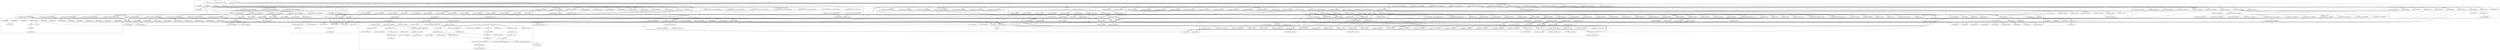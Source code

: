 digraph {
graph [overlap=false]
subgraph cluster_UNIVERSAL {
	label="UNIVERSAL";
	"UNIVERSAL::can";
	"UNIVERSAL::VERSION";
	"UNIVERSAL::isa";
}
subgraph cluster_Class_XSAccessor_Heavy {
	label="Class::XSAccessor::Heavy";
	"Class::XSAccessor::Heavy::BEGIN@27";
	"Class::XSAccessor::Heavy::BEGIN@5";
	"Class::XSAccessor::Heavy::BEGIN@4";
	"Class::XSAccessor::Heavy::BEGIN@7";
	"Class::XSAccessor::Heavy::check_sub_existence";
	"Class::XSAccessor::Heavy::BEGIN@6";
	"Class::XSAccessor::Heavy::CORE:subst";
	"Class::XSAccessor::Heavy::BEGIN@30";
}
subgraph cluster_Exporter {
	label="Exporter";
	"Exporter::as_heavy";
	"Exporter::export";
	"Exporter::export_to_level";
	"Exporter::CORE:subst";
	"Exporter::import";
	"Exporter::CORE:match";
}
subgraph cluster_Hash_Util {
	label="Hash::Util";
	"Hash::Util::BEGIN@6";
	"Hash::Util::BEGIN@4";
	"Hash::Util::BEGIN@9";
	"Hash::Util::BEGIN@7";
	"Hash::Util::BEGIN@5";
	"Hash::Util::import";
	"Hash::Util::BEGIN@8";
}
subgraph cluster_Math_BigInt {
	label="Math::BigInt";
	"Math::BigInt::_register_callback";
	"Math::BigInt::BEGIN@28";
	"Math::BigInt::BEGIN@450";
	"Math::BigInt::length";
	"Math::BigInt::BEGIN@473";
	"Math::BigInt::BEGIN@693";
	"Math::BigInt::is_zero";
	"Math::BigInt::config";
	"Math::BigInt::div_scale";
	"Math::BigInt::__ANON__[Math/BigInt.pm:108]";
	"Math::BigInt::BEGIN@256";
	"Math::BigInt::import";
	"Math::BigInt::is_nan";
	"Math::BigInt::modify";
	"Math::BigInt::BEGIN@19";
	"Math::BigInt::round";
	"Math::BigInt::__ANON__[Math/BigInt.pm:110]";
	"Math::BigInt::BEGIN@3126";
	"Math::BigInt::BEGIN@1.1";
	"Math::BigInt::BEGIN@44";
	"Math::BigInt::CORE:substcont";
	"Math::BigInt::objectify";
	"Math::BigInt::BEGIN@2656";
	"Math::BigInt::round_mode";
	"Math::BigInt::BEGIN@30";
	"Math::BigInt::BEGIN@1";
	"Math::BigInt::BEGIN@196";
	"Math::BigInt::BEGIN@551";
	"Math::BigInt::BEGIN@242";
	"Math::BigInt::__ANON__[Math/BigInt.pm:101]";
	"Math::BigInt::_find_round_parameters";
	"Math::BigInt::BEGIN@380";
	"Math::BigInt::BEGIN@946";
	"Math::BigInt::__ANON__[Math/BigInt.pm:114]";
	"Math::BigInt::_scale_a";
	"Math::BigInt::STORE";
	"Math::BigInt::_scan_for_nonzero";
	"Math::BigInt::CORE:subst";
	"Math::BigInt::bround";
	"Math::BigInt::BEGIN@210";
	"Math::BigInt::babs";
	"Math::BigInt::CORE:match";
	"Math::BigInt::TIESCALAR";
	"Math::BigInt::BEGIN@659";
	"Math::BigInt::sign";
	"Math::BigInt::BEGIN@882";
	"Math::BigInt::BEGIN@46";
	"Math::BigInt::BEGIN@281";
	"Math::BigInt::_split";
	"Math::BigInt::BEGIN@339";
	"Math::BigInt::BEGIN@228";
	"Math::BigInt::__ANON__[Math/BigInt.pm:153]";
}
subgraph cluster_Math_Random_ISAAC_PP_Embedded {
	label="Math::Random::ISAAC::PP::Embedded";
	"Math::Random::ISAAC::PP::Embedded::BEGIN@256";
	"Math::Random::ISAAC::PP::Embedded::_randinit";
	"Math::Random::ISAAC::PP::Embedded::BEGIN@217";
	"Math::Random::ISAAC::PP::Embedded::BEGIN@222";
	"Math::Random::ISAAC::PP::Embedded::new";
	"Math::Random::ISAAC::PP::Embedded::BEGIN@297";
	"Math::Random::ISAAC::PP::Embedded::irand";
	"Math::Random::ISAAC::PP::Embedded::BEGIN@216";
	"Math::Random::ISAAC::PP::Embedded::BEGIN@218";
	"Math::Random::ISAAC::PP::Embedded::_isaac";
}
subgraph cluster_Math_BigFloat {
	label="Math::BigFloat";
	"Math::BigFloat::badd";
	"Math::BigFloat::import";
	"Math::BigFloat::bcmp";
	"Math::BigFloat::CORE:match";
	"Math::BigFloat::_e_add";
	"Math::BigFloat::BEGIN@93";
	"Math::BigFloat::BEGIN@2380";
	"Math::BigFloat::new";
	"Math::BigFloat::bnorm";
	"Math::BigFloat::__ANON__[Math/BigFloat.pm:34]";
	"Math::BigFloat::BEGIN@3523";
	"Math::BigFloat::BEGIN@2052";
	"Math::BigFloat::CORE:subst";
	"Math::BigFloat::BEGIN@29";
	"Math::BigFloat::BEGIN@2176";
	"Math::BigFloat::BEGIN@2763";
	"Math::BigFloat::BEGIN@3179";
	"Math::BigFloat::BEGIN@1096";
	"Math::BigFloat::BEGIN@918";
	"Math::BigFloat::bstr";
	"Math::BigFloat::_e_sub";
	"Math::BigFloat::isa";
	"Math::BigFloat::copy";
	"Math::BigFloat::bmul";
	"Math::BigFloat::is_zero";
	"Math::BigFloat::bdiv";
	"Math::BigFloat::BEGIN@2861";
	"Math::BigFloat::bneg";
	"Math::BigFloat::__ANON__[Math/BigFloat.pm:3673]";
	"Math::BigFloat::BEGIN@22";
	"Math::BigFloat::TIESCALAR";
	"Math::BigFloat::bround";
	"Math::BigFloat::BEGIN@24";
}
subgraph cluster_vars {
	label="vars";
	"vars::BEGIN@3";
	"vars::BEGIN@7";
	"vars::import";
	"vars::BEGIN@8";
	"vars::CORE:match";
}
subgraph cluster_warnings {
	label="warnings";
	"warnings::_error_loc";
	"warnings::__chk";
	"warnings::warnif";
	"warnings::_mkMask";
	"warnings::import";
	"warnings::CORE:regcomp";
	"warnings::unimport";
	"warnings::CORE:match";
	"warnings::register_categories";
}
subgraph cluster_PerlIO {
	label="PerlIO";
	"PerlIO::get_layers";
}
subgraph cluster_Bytes_Random_Secure_Tiny {
	label="Bytes::Random::Secure::Tiny";
	"Bytes::Random::Secure::Tiny::BEGIN@406";
	"Bytes::Random::Secure::Tiny::BEGIN@405";
	"Bytes::Random::Secure::Tiny::BEGIN@403";
	"Bytes::Random::Secure::Tiny::BEGIN@409";
	"Bytes::Random::Secure::Tiny::BEGIN@404";
	"Bytes::Random::Secure::Tiny::BEGIN@414";
}
subgraph cluster_Internals {
	label="Internals";
	"Internals::SvREADONLY";
}
subgraph cluster_overloading {
	label="overloading";
	"overloading::BEGIN@2";
	"overloading::unimport";
}
subgraph cluster_Carp {
	label="Carp";
	"Carp::BEGIN@49";
	"Carp::BEGIN@6";
	"Carp::short_error_loc";
	"Carp::BEGIN@4";
	"Carp::BEGIN@73";
	"Carp::trusts_directly";
	"Carp::trusts";
	"Carp::get_status";
	"Carp::BEGIN@131";
	"Carp::BEGIN@3";
	"Carp::BEGIN@555";
	"Carp::_fetch_sub";
	"Carp::BEGIN@568";
	"Carp::BEGIN@171";
	"Carp::_cgc";
	"Carp::BEGIN@5";
	"Carp::BEGIN@61";
	"Carp::BEGIN@575";
}
subgraph cluster_integer {
	label="integer";
	"integer::unimport";
	"integer::import";
}
subgraph cluster_List_Util {
	label="List::Util";
	"List::Util::BEGIN@9";
	"List::Util::BEGIN@30";
}
subgraph cluster_Statistics_Test_RandomWalk {
	label="Statistics::Test::RandomWalk";
	"Statistics::Test::RandomWalk::BEGIN@14";
	"Statistics::Test::RandomWalk::BEGIN@11";
	"Statistics::Test::RandomWalk::new";
	"Statistics::Test::RandomWalk::BEGIN@5";
	"Statistics::Test::RandomWalk::set_data";
	"Statistics::Test::RandomWalk::BEGIN@4";
	"Statistics::Test::RandomWalk::rescale_factor";
	"Statistics::Test::RandomWalk::BEGIN@9";
	"Statistics::Test::RandomWalk::BEGIN@13";
	"Statistics::Test::RandomWalk::test";
	"Statistics::Test::RandomWalk::BEGIN@3";
	"Statistics::Test::RandomWalk::BEGIN@12";
	"Statistics::Test::RandomWalk::BEGIN@10";
}
subgraph cluster_overload {
	label="overload";
	"overload::OVERLOAD";
	"overload::BEGIN@114";
	"overload::BEGIN@144";
	"overload::BEGIN@83";
	"overload::import";
}
subgraph cluster_DynaLoader {
	label="DynaLoader";
	"DynaLoader::BEGIN@22";
	"DynaLoader::BEGIN@18";
	"DynaLoader::CORE:ftdir";
	"DynaLoader::CORE:ftfile";
	"DynaLoader::dl_load_flags";
	"DynaLoader::CORE:subst";
	"DynaLoader::dl_find_symbol";
	"DynaLoader::dl_load_file";
	"DynaLoader::dl_undef_symbols";
	"DynaLoader::bootstrap";
	"DynaLoader::dl_install_xsub";
	"DynaLoader::CORE:ftsize";
}
subgraph cluster_Test_More {
	label="Test::More";
	"Test::More::BEGIN@23";
	"Test::More::BEGIN@4";
	"Test::More::BEGIN@3";
	"Test::More::BEGIN@5";
	"Test::More::BEGIN@1313";
	"Test::More::BEGIN@1679";
	"Test::More::BEGIN@1390";
	"Test::More::import_extra";
	"Test::More::plan";
	"Test::More::ok";
}
subgraph cluster_Statistics_Test_Sequence {
	label="Statistics::Test::Sequence";
	"Statistics::Test::Sequence::BEGIN@9";
	"Statistics::Test::Sequence::BEGIN@4";
	"Statistics::Test::Sequence::BEGIN@11";
	"Statistics::Test::Sequence::BEGIN@12";
	"Statistics::Test::Sequence::BEGIN@5";
	"Statistics::Test::Sequence::BEGIN@3";
	"Statistics::Test::Sequence::BEGIN@10";
}
subgraph cluster_XSLoader {
	label="XSLoader";
	"XSLoader::load";
}
subgraph cluster_Config {
	label="Config";
	"Config::BEGIN@9";
	"Config::BEGIN@5";
	"Config::AUTOLOAD";
	"Config::CORE:unpack";
	"Config::TIEHASH";
	"Config::BEGIN@47";
	"Config::CORE:substcont";
	"Config::BEGIN@11";
	"Config::BEGIN@10";
	"Config::FETCH";
	"Config::BEGIN@7";
	"Config::BEGIN@6";
	"Config::fetch_string";
	"Config::launcher";
	"Config::CORE:subst";
	"Config::CORE:match";
	"Config::import";
	"Config::CORE:regcomp";
	"Config::CORE:pack";
}
subgraph cluster_warnings_register {
	label="warnings::register";
	"warnings::register::import";
}
subgraph cluster_strict {
	label="strict";
	"strict::import";
	"strict::CORE:match";
	"strict::bits";
	"strict::CORE:regcomp";
	"strict::unimport";
}
subgraph cluster_Scalar_Util {
	label="Scalar::Util";
	"Scalar::Util::BEGIN@9";
}
subgraph cluster_Crypt_Random_Seed_Embedded {
	label="Crypt::Random::Seed::Embedded";
	"Crypt::Random::Seed::Embedded::BEGIN@95";
	"Crypt::Random::Seed::Embedded::BEGIN@91";
	"Crypt::Random::Seed::Embedded::BEGIN@93";
	"Crypt::Random::Seed::Embedded::BEGIN@10";
	"Crypt::Random::Seed::Embedded::BEGIN@7";
	"Crypt::Random::Seed::Embedded::BEGIN@9";
	"Crypt::Random::Seed::Embedded::BEGIN@94";
	"Crypt::Random::Seed::Embedded::BEGIN@16";
	"Crypt::Random::Seed::Embedded::BEGIN@8";
	"Crypt::Random::Seed::Embedded::BEGIN@92";
}
subgraph cluster_Math_Random_ISAAC_Embedded {
	label="Math::Random::ISAAC::Embedded";
	"Math::Random::ISAAC::Embedded::BEGIN@367";
	"Math::Random::ISAAC::Embedded::BEGIN@368";
	"Math::Random::ISAAC::Embedded::BEGIN@366";
}
subgraph cluster_Test_Builder_Module {
	label="Test::Builder::Module";
	"Test::Builder::Module::import";
	"Test::Builder::Module::builder";
	"Test::Builder::Module::BEGIN@5";
	"Test::Builder::Module::BEGIN@3";
	"Test::Builder::Module::_strip_imports";
}
subgraph cluster_Math_BigInt_Calc {
	label="Math::BigInt::Calc";
	"Math::BigInt::Calc::CORE:match";
	"Math::BigInt::Calc::_new";
	"Math::BigInt::Calc::_is_one";
	"Math::BigInt::Calc::_sub";
	"Math::BigInt::Calc::_rsft";
	"Math::BigInt::Calc::_zeros";
	"Math::BigInt::Calc::BEGIN@2186";
	"Math::BigInt::Calc::_zero";
	"Math::BigInt::Calc::CORE:subst";
	"Math::BigInt::Calc::_str";
	"Math::BigInt::Calc::BEGIN@792";
	"Math::BigInt::Calc::__strip_zeros";
	"Math::BigInt::Calc::_one";
	"Math::BigInt::Calc::BEGIN@117";
	"Math::BigInt::Calc::_is_zero";
	"Math::BigInt::Calc::_num";
	"Math::BigInt::Calc::_acmp";
	"Math::BigInt::Calc::_mul_use_div_64";
	"Math::BigInt::Calc::_add";
	"Math::BigInt::Calc::_copy";
	"Math::BigInt::Calc::BEGIN@165";
	"Math::BigInt::Calc::_len";
	"Math::BigInt::Calc::_base_len";
	"Math::BigInt::Calc::_lsft";
	"Math::BigInt::Calc::BEGIN@154";
	"Math::BigInt::Calc::import";
	"Math::BigInt::Calc::BEGIN@3";
	"Math::BigInt::Calc::BEGIN@2150";
	"Math::BigInt::Calc::_div_use_div_64";
	"Math::BigInt::Calc::BEGIN@137";
	"Math::BigInt::Calc::BEGIN@475";
	"Math::BigInt::Calc::BEGIN@4";
	"Math::BigInt::Calc::api_version";
	"Math::BigInt::Calc::CORE:regcomp";
	"Math::BigInt::Calc::BEGIN@1909";
	"Math::BigInt::Calc::BEGIN@2115";
	"Math::BigInt::Calc::CORE:unpack";
}
subgraph cluster_constant {
	label="constant";
	"constant::CORE:regcomp";
	"constant::BEGIN@3";
	"constant::BEGIN@39";
	"constant::BEGIN@4";
	"constant::BEGIN@2";
	"constant::CORE:qr";
	"constant::import";
	"constant::CORE:match";
	"constant::BEGIN@24";
	"constant::BEGIN@6";
	"constant::BEGIN@64";
	"constant::BEGIN@126";
}
subgraph cluster_mro {
	label="mro";
	"mro::method_changed_in";
}
subgraph cluster_main {
	label="main";
	"main::NULL";
	"main::CORE:pack";
	"main::BEGIN@6";
	"main::BEGIN@9";
	"main::BEGIN@5";
	"main::RUNTIME";
	"main::BEGIN@8";
	"main::runtest";
	"main::__ANON__[t/30-uniform.t:24]";
}
subgraph cluster_version {
	label="version";
	"version::(bool";
	"version::(cmp";
}
subgraph cluster_Test_Builder {
	label="Test::Builder";
	"Test::Builder::create";
	"Test::Builder::BEGIN@10";
	"Test::Builder::BEGIN@1471";
	"Test::Builder::todo";
	"Test::Builder::_autoflush";
	"Test::Builder::_try";
	"Test::Builder::CORE:match";
	"Test::Builder::in_todo";
	"Test::Builder::_indent";
	"Test::Builder::BEGIN@3";
	"Test::Builder::_check_is_passing_plan";
	"Test::Builder::_is_object";
	"Test::Builder::_copy_io_layers";
	"Test::Builder::_output_plan";
	"Test::Builder::_unoverload_str";
	"Test::Builder::new";
	"Test::Builder::_my_exit";
	"Test::Builder::todo_output";
	"Test::Builder::use_numbers";
	"Test::Builder::output";
	"Test::Builder::ok";
	"Test::Builder::_dup_stdhandles";
	"Test::Builder::CORE:select";
	"Test::Builder::_apply_layers";
	"Test::Builder::BEGIN@18";
	"Test::Builder::failure_output";
	"Test::Builder::find_TODO";
	"Test::Builder::has_plan";
	"Test::Builder::BEGIN@19";
	"Test::Builder::CORE:subst";
	"Test::Builder::BEGIN@2248";
	"Test::Builder::__ANON__[Test/Builder.pm:1665]";
	"Test::Builder::BEGIN@5";
	"Test::Builder::_print_to_fh";
	"Test::Builder::__ANON__[Test/Builder.pm:1973]";
	"Test::Builder::expected_tests";
	"Test::Builder::_open_testhandles";
	"Test::Builder::CORE:print";
	"Test::Builder::_print";
	"Test::Builder::END";
	"Test::Builder::BEGIN@1282";
	"Test::Builder::__ANON__[Test/Builder.pm:67]";
	"Test::Builder::BEGIN@1667";
	"Test::Builder::CORE:open";
	"Test::Builder::BEGIN@4";
	"Test::Builder::reset";
	"Test::Builder::__ANON__[Test/Builder.pm:66]";
	"Test::Builder::is_passing";
	"Test::Builder::level";
	"Test::Builder::_share_keys";
	"Test::Builder::__ANON__[Test/Builder.pm:933]";
	"Test::Builder::plan";
	"Test::Builder::reset_outputs";
	"Test::Builder::exported_to";
	"Test::Builder::_ending";
	"Test::Builder::_new_fh";
	"Test::Builder::BEGIN@962";
	"Test::Builder::_plan_tests";
	"Test::Builder::is_fh";
	"Test::Builder::__ANON__[Test/Builder.pm:917]";
	"Test::Builder::_unoverload";
	"Test::Builder::caller";
	"Test::Builder::CORE:binmode";
}
subgraph cluster_Fcntl {
	label="Fcntl";
	"Fcntl::BEGIN@58";
}
subgraph cluster_Exporter_Heavy {
	label="Exporter::Heavy";
	"Exporter::Heavy::heavy_export_to_level";
	"Exporter::Heavy::BEGIN@4";
	"Exporter::Heavy::heavy_export";
	"Exporter::Heavy::BEGIN@3";
	"Exporter::Heavy::BEGIN@202";
	"Exporter::Heavy::CORE:subst";
	"Exporter::Heavy::CORE:match";
}
subgraph cluster_Params_Util {
	label="Params::Util";
	"Params::Util::bootstrap";
	"Params::Util::_ARRAY";
	"Params::Util::BEGIN@58";
	"Params::Util::BEGIN@59";
	"Params::Util::CORE:match";
	"Params::Util::_CODE";
	"Params::Util::BEGIN@65";
	"Params::Util::_POSINT";
}
subgraph cluster_Class_XSAccessor {
	label="Class::XSAccessor";
	"Class::XSAccessor::END";
	"Class::XSAccessor::BEGIN@4";
	"Class::XSAccessor::newxs_setter";
	"Class::XSAccessor::newxs_constructor";
	"Class::XSAccessor::BEGIN@2";
	"Class::XSAccessor::BEGIN@3";
	"Class::XSAccessor::BEGIN@6";
	"Class::XSAccessor::BEGIN@7";
	"Class::XSAccessor::CORE:match";
	"Class::XSAccessor::newxs_getter";
	"Class::XSAccessor::import";
	"Class::XSAccessor::BEGIN@5";
	"Class::XSAccessor::BEGIN@84";
	"Class::XSAccessor::_make_hash";
	"Class::XSAccessor::_generate_method";
}
subgraph cluster_Memoize {
	label="Memoize";
	"Memoize::memoize";
	"Memoize::BEGIN@25";
	"Memoize::BEGIN@321";
	"Memoize::BEGIN@32";
	"Memoize::_my_tie";
	"Memoize::BEGIN@225";
	"Memoize::_make_cref";
	"Memoize::CORE:match";
	"Memoize::BEGIN@95";
	"Memoize::BEGIN@27";
	"Memoize::BEGIN@28";
	"Memoize::BEGIN@26";
	"Memoize::BEGIN@284";
}
"Statistics::Test::RandomWalk::BEGIN@12" -> "Math::BigFloat::BEGIN@2176";
"main::BEGIN@9" -> "Crypt::Random::Seed::Embedded::BEGIN@95";
"Test::Builder::ok" -> "Test::Builder::_unoverload_str";
"Class::XSAccessor::import" -> "Class::XSAccessor::_make_hash";
"Statistics::Test::RandomWalk::BEGIN@13" -> "Statistics::Test::Sequence::BEGIN@4";
"Test::Builder::BEGIN@19" -> "version::(cmp";
"Statistics::Test::RandomWalk::BEGIN@12" -> "Math::BigFloat::BEGIN@29";
"Math::BigInt::import" -> "Math::BigInt::BEGIN@1";
"Test::Builder::_autoflush" -> "Test::Builder::CORE:select";
"Statistics::Test::RandomWalk::BEGIN@11" -> "Memoize::BEGIN@27";
"Statistics::Test::RandomWalk::BEGIN@14" -> "Class::XSAccessor::BEGIN@3";
"Statistics::Test::RandomWalk::BEGIN@12" -> "Math::BigFloat::BEGIN@3523";
"Statistics::Test::RandomWalk::BEGIN@11" -> "Memoize::BEGIN@225";
"Crypt::Random::Seed::Embedded::BEGIN@10" -> "Carp::BEGIN@49";
"main::NULL" -> "main::BEGIN@6";
"Statistics::Test::RandomWalk::test" -> "Math::BigFloat::new";
"Math::BigInt::objectify" -> "Math::BigFloat::new";
"Class::XSAccessor::BEGIN@6" -> "Class::XSAccessor::Heavy::BEGIN@4";
"Test::Builder::new" -> "Test::Builder::create";
"main::BEGIN@5" -> "strict::CORE:regcomp";
"Math::BigFloat::import" -> "Math::BigInt::BEGIN@281";
"Statistics::Test::RandomWalk::BEGIN@13" -> "Statistics::Test::Sequence::BEGIN@10";
"Statistics::Test::RandomWalk::BEGIN@12" -> "Math::BigFloat::BEGIN@93";
"Class::XSAccessor::_generate_method" -> "Class::XSAccessor::CORE:match";
"Test::Builder::_print_to_fh" -> "Test::Builder::_indent";
"Math::BigFloat::__ANON__[Math/BigFloat.pm:34]" -> "Math::BigFloat::bcmp";
"Test::Builder::_unoverload" -> "Test::Builder::_is_object";
"Math::BigInt::__ANON__[Math/BigInt.pm:108]" -> "Math::BigFloat::badd";
"Math::BigFloat::bmul" -> "Math::BigInt::Calc::_mul_use_div_64";
"main::BEGIN@8" -> "Test::More::BEGIN@4";
"main::RUNTIME" -> "Class::XSAccessor::END";
"Math::BigFloat::bdiv" -> "Math::BigInt::Calc::_lsft";
"Math::BigFloat::badd" -> "Math::BigInt::Calc::_lsft";
"Test::Builder::reset" -> "Test::Builder::_share_keys";
"Math::BigInt::BEGIN@1" -> "Math::BigInt::Calc::BEGIN@154";
"Math::BigFloat::import" -> "Math::BigInt::BEGIN@473";
"Statistics::Test::RandomWalk::BEGIN@12" -> "Math::BigFloat::BEGIN@24";
"Class::XSAccessor::BEGIN@6" -> "Class::XSAccessor::Heavy::BEGIN@27";
"Math::BigFloat::bdiv" -> "Math::BigFloat::bround";
"main::NULL" -> "main::BEGIN@5";
"Math::BigFloat::import" -> "Math::BigInt::BEGIN@28";
"Statistics::Test::RandomWalk::BEGIN@10" -> "DynaLoader::BEGIN@22";
"Test::Builder::END" -> "Test::Builder::_ending";
"Test::Builder::Module::BEGIN@5" -> "Test::Builder::BEGIN@962";
"Exporter::import" -> "Exporter::CORE:match";
"Test::More::ok" -> "Test::Builder::Module::builder";
"Test::Builder::Module::import" -> "Test::Builder::Module::builder";
"Test::More::plan" -> "Test::Builder::Module::builder";
"main::RUNTIME" -> "Statistics::Test::RandomWalk::BEGIN@5";
"DynaLoader::bootstrap" -> "DynaLoader::dl_find_symbol";
"Exporter::as_heavy" -> "Exporter::Heavy::BEGIN@4";
"main::RUNTIME" -> "Test::More::plan";
"Math::BigInt::__ANON__[Math/BigInt.pm:110]" -> "Math::BigFloat::bmul";
"Crypt::Random::Seed::Embedded::BEGIN@16" -> "constant::BEGIN@4";
"Math::BigFloat::import" -> "Math::BigInt::BEGIN@19";
"main::BEGIN@9" -> "Math::Random::ISAAC::PP::Embedded::BEGIN@216";
"Statistics::Test::RandomWalk::BEGIN@10" -> "DynaLoader::BEGIN@18";
"Math::BigInt::BEGIN@1" -> "Math::BigInt::Calc::BEGIN@1909";
"Test::Builder::_output_plan" -> "Test::Builder::_print";
"Test::Builder::ok" -> "Test::Builder::_print";
"Test::Builder::ok" -> "Test::Builder::__ANON__[Test/Builder.pm:67]";
"Config::AUTOLOAD" -> "Config::BEGIN@5";
"main::BEGIN@9" -> "Crypt::Random::Seed::Embedded::BEGIN@9";
"Carp::BEGIN@5" -> "warnings::import";
"Test::More::BEGIN@5" -> "warnings::import";
"overloading::BEGIN@2" -> "warnings::import";
"Class::XSAccessor::BEGIN@4" -> "warnings::import";
"Math::Random::ISAAC::Embedded::BEGIN@367" -> "warnings::import";
"Test::Builder::BEGIN@5" -> "warnings::import";
"main::BEGIN@6" -> "warnings::import";
"Config::BEGIN@10" -> "warnings::import";
"Bytes::Random::Secure::Tiny::BEGIN@404" -> "warnings::import";
"Config::BEGIN@6" -> "warnings::import";
"Math::Random::ISAAC::PP::Embedded::BEGIN@217" -> "warnings::import";
"Class::XSAccessor::Heavy::BEGIN@6" -> "warnings::import";
"Crypt::Random::Seed::Embedded::BEGIN@8" -> "warnings::import";
"Statistics::Test::RandomWalk::BEGIN@5" -> "warnings::import";
"Hash::Util::BEGIN@6" -> "warnings::import";
"Statistics::Test::Sequence::BEGIN@5" -> "warnings::import";
"Math::Random::ISAAC::PP::Embedded::new" -> "Math::Random::ISAAC::PP::Embedded::_randinit";
"Exporter::Heavy::heavy_export" -> "Exporter::Heavy::CORE:subst";
"Math::BigInt::_split" -> "Math::BigInt::CORE:substcont";
"Test::Builder::Module::import" -> "Exporter::export_to_level";
"Math::BigFloat::import" -> "Exporter::export_to_level";
"Math::BigInt::import" -> "Exporter::export_to_level";
"DynaLoader::bootstrap" -> "DynaLoader::dl_load_flags";
"Statistics::Test::RandomWalk::BEGIN@11" -> "Memoize::BEGIN@28";
"Config::AUTOLOAD" -> "Config::CORE:subst";
"Test::Builder::Module::BEGIN@5" -> "Test::Builder::new";
"Test::Builder::Module::builder" -> "Test::Builder::new";
"Test::Builder::reset" -> "Test::Builder::_dup_stdhandles";
"Math::BigInt::_split" -> "Math::BigInt::CORE:subst";
"Math::BigInt::babs" -> "Math::BigInt::CORE:subst";
"Math::BigInt::import" -> "Math::BigInt::CORE:subst";
"Math::BigFloat::import" -> "Math::BigInt::STORE";
"Math::BigInt::bround" -> "Math::BigInt::_scale_a";
"Math::BigFloat::bround" -> "Math::BigInt::_scale_a";
"main::runtest" -> "Statistics::Test::RandomWalk::test";
"Class::XSAccessor::BEGIN@6" -> "Class::XSAccessor::Heavy::BEGIN@5";
"Math::BigFloat::badd" -> "Math::BigFloat::bnorm";
"Math::BigFloat::bdiv" -> "Math::BigFloat::bnorm";
"Math::BigFloat::bmul" -> "Math::BigFloat::bnorm";
"Math::BigFloat::bround" -> "Math::BigFloat::bnorm";
"main::RUNTIME" -> "Statistics::Test::RandomWalk::BEGIN@10";
"Math::BigFloat::isa" -> "Math::BigFloat::CORE:match";
"Math::BigFloat::new" -> "Math::BigFloat::CORE:match";
"Math::BigFloat::bround" -> "Math::BigFloat::CORE:match";
"Math::BigFloat::bnorm" -> "Math::BigFloat::CORE:match";
"Math::BigFloat::bdiv" -> "Math::BigFloat::CORE:match";
"Math::BigFloat::bmul" -> "Math::BigFloat::CORE:match";
"Math::BigFloat::badd" -> "Math::BigFloat::CORE:match";
"Math::BigFloat::bstr" -> "Math::BigFloat::CORE:match";
"main::BEGIN@9" -> "Crypt::Random::Seed::Embedded::BEGIN@7";
"Test::Builder::ok" -> "Test::Builder::in_todo";
"Math::BigFloat::import" -> "Math::BigInt::BEGIN@339";
"Class::XSAccessor::Heavy::check_sub_existence" -> "Class::XSAccessor::Heavy::CORE:subst";
"Math::BigInt::BEGIN@1" -> "Math::BigInt::Calc::BEGIN@165";
"Config::FETCH" -> "Config::launcher";
"Test::Builder::_try" -> "Test::Builder::__ANON__[Test/Builder.pm:933]";
"DynaLoader::bootstrap" -> "DynaLoader::CORE:ftfile";
"Test::Builder::caller" -> "Test::Builder::level";
"Math::BigInt::Calc::BEGIN@117" -> "Math::BigInt::Calc::_base_len";
"Math::BigInt::BEGIN@1" -> "Math::BigInt::Calc::BEGIN@2150";
"Crypt::Random::Seed::Embedded::BEGIN@10" -> "Carp::BEGIN@73";
"Carp::get_status" -> "Carp::trusts_directly";
"Math::BigInt::BEGIN@1" -> "Math::BigInt::Calc::BEGIN@3";
"Test::Builder::Module::import" -> "Test::Builder::exported_to";
"Math::BigInt::BEGIN@1" -> "Math::BigInt::Calc::BEGIN@137";
"Math::BigInt::BEGIN@1" -> "Math::BigInt::Calc::BEGIN@475";
"Math::BigFloat::bdiv" -> "Math::BigInt::Calc::_div_use_div_64";
"DynaLoader::bootstrap" -> "DynaLoader::CORE:ftsize";
"main::BEGIN@9" -> "Bytes::Random::Secure::Tiny::BEGIN@409";
"vars::import" -> "vars::CORE:match";
"Class::XSAccessor::_generate_method" -> "Class::XSAccessor::newxs_setter";
"main::BEGIN@9" -> "Crypt::Random::Seed::Embedded::BEGIN@92";
"Test::Builder::_unoverload_str" -> "Test::Builder::_unoverload";
"overload::BEGIN@114" -> "overloading::unimport";
"overload::BEGIN@83" -> "overloading::unimport";
"Statistics::Test::RandomWalk::BEGIN@10" -> "overload::BEGIN@114";
"main::BEGIN@9" -> "Crypt::Random::Seed::Embedded::BEGIN@93";
"Test::Builder::Module::import" -> "Test::Builder::Module::_strip_imports";
"Hash::Util::BEGIN@9" -> "List::Util::BEGIN@9";
"Test::Builder::_dup_stdhandles" -> "Test::Builder::_open_testhandles";
"DynaLoader::bootstrap" -> "DynaLoader::dl_undef_symbols";
"Class::XSAccessor::_generate_method" -> "Class::XSAccessor::Heavy::check_sub_existence";
"Statistics::Test::RandomWalk::BEGIN@14" -> "Class::XSAccessor::BEGIN@6";
"Test::Builder::Module::BEGIN@5" -> "Test::Builder::BEGIN@1667";
"Crypt::Random::Seed::Embedded::BEGIN@10" -> "Carp::BEGIN@171";
"Test::Builder::BEGIN@1282" -> "warnings::unimport";
"Test::More::BEGIN@1313" -> "warnings::unimport";
"Test::Builder::BEGIN@962" -> "warnings::unimport";
"Test::More::BEGIN@1390" -> "warnings::unimport";
"Test::More::BEGIN@1679" -> "warnings::unimport";
"Carp::BEGIN@6" -> "warnings::unimport";
"Math::BigInt::BEGIN@44" -> "warnings::unimport";
"Class::XSAccessor::Heavy::BEGIN@30" -> "warnings::unimport";
"Test::Builder::BEGIN@1471" -> "warnings::unimport";
"Carp::BEGIN@568" -> "warnings::unimport";
"Hash::Util::BEGIN@7" -> "warnings::unimport";
"Exporter::Heavy::BEGIN@202" -> "warnings::unimport";
"Class::XSAccessor::BEGIN@84" -> "warnings::unimport";
"Math::BigInt::import" -> "UNIVERSAL::can";
"Test::Builder::Module::BEGIN@5" -> "Test::Builder::BEGIN@4";
"Test::Builder::_ending" -> "Test::Builder::_my_exit";
"main::BEGIN@9" -> "Math::Random::ISAAC::PP::Embedded::BEGIN@218";
"main::runtest" -> "Math::BigInt::__ANON__[Math/BigInt.pm:101]";
"Statistics::Test::RandomWalk::BEGIN@10" -> "overload::BEGIN@144";
"Math::BigFloat::import" -> "Math::BigInt::BEGIN@551";
"Test::More::BEGIN@23" -> "Test::Builder::Module::BEGIN@5";
"Exporter::Heavy::heavy_export_to_level" -> "Exporter::Heavy::heavy_export";
"Math::BigFloat::new" -> "Math::BigInt::Calc::_zero";
"Math::BigFloat::_e_add" -> "Math::BigInt::Calc::_zero";
"Config::AUTOLOAD" -> "Config::BEGIN@6";
"main::runtest" -> "Math::BigFloat::__ANON__[Math/BigFloat.pm:34]";
"Crypt::Random::Seed::Embedded::BEGIN@10" -> "Carp::BEGIN@6";
"main::BEGIN@9" -> "Crypt::Random::Seed::Embedded::BEGIN@16";
"Test::Builder::Module::BEGIN@5" -> "Test::Builder::BEGIN@2248";
"Test::More::BEGIN@23" -> "Test::Builder::Module::BEGIN@3";
"Statistics::Test::RandomWalk::BEGIN@11" -> "Memoize::BEGIN@26";
"Math::BigFloat::new" -> "Math::BigInt::_split";
"main::NULL" -> "main::BEGIN@8";
"main::RUNTIME" -> "Statistics::Test::RandomWalk::BEGIN@12";
"Exporter::as_heavy" -> "Exporter::Heavy::BEGIN@202";
"Math::BigFloat::bdiv" -> "Math::BigInt::sign";
"Statistics::Test::RandomWalk::BEGIN@11" -> "Memoize::BEGIN@25";
"Math::BigFloat::import" -> "Math::BigInt::BEGIN@228";
"Math::BigFloat::bstr" -> "Math::BigInt::Calc::_is_zero";
"Math::BigInt::is_zero" -> "Math::BigInt::Calc::_is_zero";
"Math::BigFloat::badd" -> "Math::BigInt::Calc::_is_zero";
"Math::BigFloat::bnorm" -> "Math::BigInt::Calc::_is_zero";
"Math::BigFloat::bdiv" -> "Math::BigInt::Calc::_is_zero";
"Math::BigFloat::is_zero" -> "Math::BigInt::Calc::_is_zero";
"Math::BigFloat::bneg" -> "Math::BigInt::Calc::_is_zero";
"main::BEGIN@9" -> "Math::Random::ISAAC::PP::Embedded::BEGIN@256";
"Test::Builder::expected_tests" -> "Test::Builder::_output_plan";
"Memoize::BEGIN@27" -> "vars::import";
"constant::BEGIN@6" -> "vars::import";
"Math::BigInt::BEGIN@28" -> "vars::import";
"Math::BigFloat::BEGIN@24" -> "vars::import";
"Config::BEGIN@11" -> "vars::import";
"Config::BEGIN@7" -> "vars::import";
"Params::Util::BEGIN@65" -> "vars::import";
"warnings::__chk" -> "warnings::_error_loc";
"Math::BigInt::BEGIN@1.1" -> "Math::BigInt::Calc::import";
"Math::BigInt::BEGIN@1" -> "Math::BigInt::Calc::import";
"Math::BigFloat::import" -> "Math::BigInt::BEGIN@693";
"Carp::BEGIN@73" -> "Carp::_fetch_sub";
"Carp::BEGIN@61" -> "Carp::_fetch_sub";
"Math::BigInt::length" -> "Math::BigInt::Calc::_len";
"Math::BigFloat::bdiv" -> "Math::BigInt::Calc::_len";
"Math::BigFloat::bcmp" -> "Math::BigInt::Calc::_len";
"Math::BigFloat::bround" -> "Math::BigInt::Calc::_len";
"Config::fetch_string" -> "Config::CORE:regcomp";
"main::__ANON__[t/30-uniform.t:24]" -> "Math::Random::ISAAC::PP::Embedded::irand";
"Carp::short_error_loc" -> "Carp::trusts";
"Crypt::Random::Seed::Embedded::BEGIN@16" -> "constant::CORE:qr";
"Statistics::Test::RandomWalk::BEGIN@14" -> "Class::XSAccessor::BEGIN@7";
"main::BEGIN@9" -> "Math::Random::ISAAC::PP::Embedded::BEGIN@222";
"Math::BigInt::import" -> "Math::BigFloat::__ANON__[Math/BigFloat.pm:3673]";
"Test::Builder::plan" -> "Test::Builder::_plan_tests";
"main::runtest" -> "Math::BigInt::__ANON__[Math/BigInt.pm:108]";
"DynaLoader::bootstrap" -> "DynaLoader::dl_install_xsub";
"Exporter::Heavy::heavy_export" -> "Exporter::Heavy::CORE:match";
"Math::BigInt::bround" -> "Math::BigInt::is_zero";
"Test::Builder::_print" -> "Test::Builder::_print_to_fh";
"DynaLoader::bootstrap" -> "Params::Util::bootstrap";
"Math::BigFloat::bdiv" -> "Math::BigInt::is_nan";
"Math::BigFloat::import" -> "Math::BigInt::import";
"Math::BigInt::__ANON__[Math/BigInt.pm:101]" -> "Math::BigFloat::copy";
"Math::BigInt::__ANON__[Math/BigInt.pm:114]" -> "Math::BigFloat::copy";
"Math::BigInt::__ANON__[Math/BigInt.pm:110]" -> "Math::BigFloat::copy";
"Math::BigInt::__ANON__[Math/BigInt.pm:108]" -> "Math::BigFloat::copy";
"Math::BigFloat::bdiv" -> "Math::BigFloat::isa";
"Statistics::Test::RandomWalk::BEGIN@10" -> "Params::Util::BEGIN@58";
"Statistics::Test::RandomWalk::set_data" -> "Params::Util::_ARRAY";
"Statistics::Test::RandomWalk::test" -> "Params::Util::_ARRAY";
"Math::BigFloat::import" -> "Math::BigInt::BEGIN@30";
"warnings::register_categories" -> "warnings::_mkMask";
"Math::BigInt::Calc::_new" -> "Math::BigInt::Calc::CORE:unpack";
"Test::Builder::BEGIN@19" -> "version::(bool";
"main::BEGIN@9" -> "Bytes::Random::Secure::Tiny::BEGIN@414";
"overload::import" -> "overload::OVERLOAD";
"Math::BigFloat::import" -> "Math::BigInt::BEGIN@44";
"Test::Builder::_open_testhandles" -> "Test::Builder::CORE:open";
"Crypt::Random::Seed::Embedded::BEGIN@16" -> "constant::BEGIN@2";
"Math::BigFloat::import" -> "Math::BigInt::BEGIN@380";
"Math::BigFloat::import" -> "Math::BigInt::BEGIN@242";
"Test::Builder::reset_outputs" -> "Test::Builder::output";
"Test::Builder::_print" -> "Test::Builder::output";
"Statistics::Test::RandomWalk::BEGIN@12" -> "Math::BigFloat::BEGIN@2052";
"Math::BigInt::BEGIN@196" -> "Math::BigInt::TIESCALAR";
"Statistics::Test::RandomWalk::BEGIN@10" -> "Params::Util::BEGIN@65";
"Test::Builder::todo" -> "Test::Builder::find_TODO";
"Test::Builder::in_todo" -> "Test::Builder::find_TODO";
"Math::BigFloat::bnorm" -> "Math::BigInt::Calc::_sub";
"Math::BigFloat::_e_add" -> "Math::BigInt::Calc::_sub";
"Math::BigFloat::bnorm" -> "Math::BigInt::Calc::_rsft";
"Math::BigFloat::new" -> "Math::BigInt::Calc::_rsft";
"Crypt::Random::Seed::Embedded::BEGIN@16" -> "constant::BEGIN@24";
"main::RUNTIME" -> "Statistics::Test::RandomWalk::BEGIN@4";
"Test::Builder::ok" -> "Test::Builder::todo";
"main::runtest" -> "Test::More::ok";
"Test::Builder::BEGIN@19" -> "Config::BEGIN@11";
"main::BEGIN@9" -> "Crypt::Random::Seed::Embedded::BEGIN@10";
"Math::BigInt::Calc::_sub" -> "Math::BigInt::Calc::__strip_zeros";
"main::RUNTIME" -> "Statistics::Test::RandomWalk::BEGIN@3";
"Test::Builder::BEGIN@19" -> "Config::BEGIN@10";
"Math::BigFloat::badd" -> "Math::BigFloat::_e_add";
"Math::BigFloat::new" -> "Math::BigFloat::_e_add";
"Math::BigFloat::_e_sub" -> "Math::BigFloat::_e_add";
"Math::BigFloat::bmul" -> "Math::BigFloat::_e_add";
"Math::BigFloat::import" -> "Math::BigInt::BEGIN@659";
"Math::BigInt::BEGIN@1" -> "Math::BigInt::Calc::BEGIN@792";
"Statistics::Test::RandomWalk::BEGIN@10" -> "DynaLoader::bootstrap";
"main::BEGIN@9" -> "Crypt::Random::Seed::Embedded::BEGIN@94";
"Math::BigFloat::copy" -> "Math::BigInt::Calc::_copy";
"Math::BigFloat::badd" -> "Math::BigInt::Calc::_copy";
"Math::BigFloat::bcmp" -> "Math::BigInt::Calc::_copy";
"Test::Builder::BEGIN@19" -> "Config::BEGIN@47";
"Crypt::Random::Seed::Embedded::BEGIN@16" -> "constant::BEGIN@126";
"Statistics::Test::RandomWalk::BEGIN@10" -> "overload::BEGIN@83";
"Math::BigFloat::bcmp" -> "Math::BigInt::Calc::_acmp";
"Math::BigFloat::bnorm" -> "Math::BigInt::Calc::_acmp";
"Math::BigFloat::_e_add" -> "Math::BigInt::Calc::_acmp";
"Crypt::Random::Seed::Embedded::BEGIN@16" -> "constant::BEGIN@3";
"Bytes::Random::Secure::Tiny::BEGIN@409" -> "Hash::Util::BEGIN@6";
"Test::Builder::_share_keys" -> "Test::Builder::__ANON__[Test/Builder.pm:66]";
"Test::Builder::reset" -> "Test::Builder::__ANON__[Test/Builder.pm:66]";
"Test::Builder::ok" -> "Test::Builder::__ANON__[Test/Builder.pm:66]";
"Test::Builder::_ending" -> "Test::Builder::__ANON__[Test/Builder.pm:66]";
"Crypt::Random::Seed::Embedded::BEGIN@16" -> "constant::BEGIN@39";
"Carp::trusts" -> "Carp::get_status";
"main::BEGIN@8" -> "Test::More::BEGIN@1390";
"Crypt::Random::Seed::Embedded::BEGIN@95" -> "constant::import";
"Crypt::Random::Seed::Embedded::BEGIN@91" -> "constant::import";
"Crypt::Random::Seed::Embedded::BEGIN@93" -> "constant::import";
"Math::BigInt::Calc::BEGIN@1909" -> "constant::import";
"Math::Random::ISAAC::PP::Embedded::BEGIN@222" -> "constant::import";
"Crypt::Random::Seed::Embedded::BEGIN@94" -> "constant::import";
"Bytes::Random::Secure::Tiny::BEGIN@414" -> "constant::import";
"Crypt::Random::Seed::Embedded::BEGIN@16" -> "constant::import";
"Crypt::Random::Seed::Embedded::BEGIN@92" -> "constant::import";
"Statistics::Test::RandomWalk::test" -> "Statistics::Test::RandomWalk::rescale_factor";
"Test::Builder::find_TODO" -> "Test::Builder::caller";
"main::BEGIN@6" -> "warnings::CORE:match";
"Config::FETCH" -> "Config::fetch_string";
"Test::Builder::Module::BEGIN@5" -> "Test::Builder::BEGIN@5";
"Math::BigInt::__ANON__[Math/BigInt.pm:114]" -> "Math::BigFloat::bdiv";
"Statistics::Test::RandomWalk::BEGIN@14" -> "Class::XSAccessor::BEGIN@5";
"Exporter::export" -> "Exporter::as_heavy";
"Exporter::export_to_level" -> "Exporter::as_heavy";
"Test::Builder::_print_to_fh" -> "Test::Builder::CORE:print";
"main::RUNTIME" -> "Statistics::Test::RandomWalk::BEGIN@14";
"Statistics::Test::RandomWalk::BEGIN@11" -> "Memoize::BEGIN@32";
"main::BEGIN@9" -> "Bytes::Random::Secure::Tiny::BEGIN@403";
"Memoize::BEGIN@26" -> "Exporter::import";
"Statistics::Test::Sequence::BEGIN@10" -> "Exporter::import";
"Math::BigInt::import" -> "Exporter::import";
"Class::XSAccessor::BEGIN@5" -> "Exporter::import";
"Crypt::Random::Seed::Embedded::BEGIN@10" -> "Exporter::import";
"Statistics::Test::RandomWalk::BEGIN@10" -> "Exporter::import";
"Class::XSAccessor::Heavy::BEGIN@7" -> "Exporter::import";
"Bytes::Random::Secure::Tiny::BEGIN@406" -> "Exporter::import";
"Crypt::Random::Seed::Embedded::BEGIN@9" -> "Exporter::import";
"Memoize::BEGIN@25" -> "Exporter::import";
"Hash::Util::BEGIN@5" -> "Exporter::import";
"Statistics::Test::RandomWalk::BEGIN@9" -> "Exporter::import";
"Statistics::Test::Sequence::BEGIN@12" -> "Exporter::import";
"Statistics::Test::Sequence::BEGIN@9" -> "Exporter::import";
"Hash::Util::BEGIN@9" -> "Exporter::import";
"Statistics::Test::RandomWalk::BEGIN@11" -> "Exporter::import";
"Bytes::Random::Secure::Tiny::BEGIN@409" -> "Exporter::import";
"Test::Builder::Module::BEGIN@5" -> "Test::Builder::BEGIN@1282";
"Test::Builder::create" -> "Test::Builder::reset";
"Math::BigFloat::import" -> "Math::BigInt::BEGIN@946";
"Test::Builder::reset_outputs" -> "Test::Builder::todo_output";
"Crypt::Random::Seed::Embedded::BEGIN@10" -> "Carp::BEGIN@555";
"Statistics::Test::RandomWalk::BEGIN@13" -> "Statistics::Test::Sequence::BEGIN@12";
"Bytes::Random::Secure::Tiny::BEGIN@409" -> "Hash::Util::BEGIN@7";
"Test::Builder::ok" -> "Test::Builder::use_numbers";
"Math::BigFloat::bdiv" -> "Math::BigInt::Calc::_is_one";
"Math::BigFloat::new" -> "Math::BigInt::Calc::_new";
"Math::BigInt::Calc::BEGIN@117" -> "Math::BigInt::Calc::_new";
"Math::BigFloat::bnorm" -> "Math::BigInt::Calc::_new";
"Math::BigFloat::bdiv" -> "Math::BigInt::Calc::_new";
"Math::BigFloat::bcmp" -> "Math::BigInt::Calc::_new";
"Math::BigInt::bround" -> "Math::BigInt::Calc::_new";
"Bytes::Random::Secure::Tiny::BEGIN@409" -> "Hash::Util::BEGIN@4";
"Test::Builder::BEGIN@18" -> "Config::FETCH";
"Statistics::Test::RandomWalk::BEGIN@10" -> "Config::FETCH";
"Memoize::memoize" -> "Config::FETCH";
"main::NULL" -> "main::BEGIN@9";
"Statistics::Test::RandomWalk::BEGIN@12" -> "Math::BigFloat::import";
"Statistics::Test::Sequence::BEGIN@11" -> "Math::BigFloat::import";
"overload::BEGIN@83" -> "overloading::BEGIN@2";
"Test::Builder::ok" -> "Test::Builder::_check_is_passing_plan";
"Statistics::Test::RandomWalk::BEGIN@13" -> "Statistics::Test::Sequence::BEGIN@11";
"constant::import" -> "constant::CORE:regcomp";
"Config::AUTOLOAD" -> "Config::CORE:match";
"Config::fetch_string" -> "Config::CORE:match";
"main::RUNTIME" -> "Statistics::Test::RandomWalk::BEGIN@9";
"main::BEGIN@9" -> "Bytes::Random::Secure::Tiny::BEGIN@405";
"Test::Builder::reset" -> "Test::Builder::is_passing";
"Math::BigFloat::import" -> "Math::BigInt::BEGIN@450";
"Hash::Util::BEGIN@9" -> "List::Util::BEGIN@30";
"Config::AUTOLOAD" -> "Config::CORE:pack";
"Test::Builder::_dup_stdhandles" -> "Test::Builder::reset_outputs";
"Math::BigFloat::import" -> "Math::BigInt::BEGIN@256";
"Test::Builder::_try" -> "Test::Builder::__ANON__[Test/Builder.pm:917]";
"Memoize::memoize" -> "Memoize::_make_cref";
"main::BEGIN@9" -> "Math::Random::ISAAC::Embedded::BEGIN@366";
"Test::Builder::_new_fh" -> "Test::Builder::is_fh";
"Test::Builder::_apply_layers" -> "Test::Builder::CORE:binmode";
"Class::XSAccessor::BEGIN@6" -> "Class::XSAccessor::Heavy::BEGIN@30";
"Statistics::Test::RandomWalk::BEGIN@12" -> "Math::BigFloat::BEGIN@2861";
"Crypt::Random::Seed::Embedded::BEGIN@16" -> "constant::BEGIN@64";
"Test::Builder::_try" -> "Test::Builder::__ANON__[Test/Builder.pm:1973]";
"Math::Random::ISAAC::PP::Embedded::_randinit" -> "Math::Random::ISAAC::PP::Embedded::_isaac";
"Math::Random::ISAAC::PP::Embedded::irand" -> "Math::Random::ISAAC::PP::Embedded::_isaac";
"Math::BigInt::import" -> "Math::BigInt::Calc::api_version";
"Math::BigFloat::bround" -> "Math::BigFloat::is_zero";
"Math::BigFloat::bdiv" -> "Math::BigFloat::is_zero";
"Math::BigFloat::bcmp" -> "Math::BigFloat::is_zero";
"Math::BigFloat::badd" -> "Math::BigFloat::is_zero";
"Crypt::Random::Seed::Embedded::BEGIN@10" -> "Carp::BEGIN@61";
"Config::FETCH" -> "Config::AUTOLOAD";
"Test::Builder::Module::BEGIN@5" -> "UNIVERSAL::VERSION";
"Test::More::BEGIN@23" -> "UNIVERSAL::VERSION";
"main::BEGIN@5" -> "strict::CORE:match";
"main::BEGIN@9" -> "Math::Random::ISAAC::Embedded::BEGIN@367";
"Statistics::Test::RandomWalk::BEGIN@12" -> "Math::BigFloat::BEGIN@2763";
"Hash::Util::BEGIN@9" -> "Scalar::Util::BEGIN@9";
"Math::BigInt::__ANON__[Math/BigInt.pm:153]" -> "Math::BigFloat::bstr";
"Statistics::Test::RandomWalk::BEGIN@14" -> "Class::XSAccessor::BEGIN@4";
"Config::AUTOLOAD" -> "Config::CORE:substcont";
"Crypt::Random::Seed::Embedded::BEGIN@10" -> "Carp::BEGIN@3";
"Crypt::Random::Seed::Embedded::BEGIN@10" -> "Carp::BEGIN@568";
"main::BEGIN@9" -> "Crypt::Random::Seed::Embedded::BEGIN@91";
"Crypt::Random::Seed::Embedded::BEGIN@10" -> "Carp::BEGIN@131";
"Config::BEGIN@11" -> "vars::BEGIN@3";
"Math::BigFloat::import" -> "Math::BigFloat::CORE:subst";
"Math::BigFloat::new" -> "Math::BigFloat::CORE:subst";
"Statistics::Test::RandomWalk::BEGIN@13" -> "Statistics::Test::Sequence::BEGIN@5";
"Test::More::ok" -> "Test::Builder::ok";
"Exporter::import" -> "Exporter::CORE:subst";
"Exporter::as_heavy" -> "Exporter::CORE:subst";
"Math::BigInt::_split" -> "Math::BigInt::CORE:match";
"Math::BigInt::round_mode" -> "Math::BigInt::CORE:match";
"Math::BigInt::objectify" -> "Math::BigInt::CORE:match";
"Math::BigInt::_scan_for_nonzero" -> "Math::BigInt::CORE:match";
"Math::BigInt::bround" -> "Math::BigInt::CORE:match";
"Math::BigInt::is_zero" -> "Math::BigInt::CORE:match";
"Math::BigInt::import" -> "Math::BigInt::CORE:match";
"Math::BigInt::BEGIN@1" -> "Math::BigInt::Calc::BEGIN@2186";
"Test::Builder::Module::BEGIN@5" -> "Test::Builder::BEGIN@18";
"Math::BigFloat::import" -> "Math::BigInt::BEGIN@210";
"Crypt::Random::Seed::Embedded::BEGIN@10" -> "Carp::BEGIN@4";
"Memoize::memoize" -> "Memoize::CORE:match";
"Memoize::_make_cref" -> "Memoize::CORE:match";
"Test::Builder::reset_outputs" -> "Test::Builder::failure_output";
"Math::BigFloat::bround" -> "Math::BigInt::bround";
"Math::BigInt::Calc::_zeros" -> "Math::BigInt::Calc::CORE:subst";
"Test::Builder::__ANON__[Test/Builder.pm:1973]" -> "PerlIO::get_layers";
"Test::Builder::_check_is_passing_plan" -> "Test::Builder::has_plan";
"Bytes::Random::Secure::Tiny::BEGIN@409" -> "XSLoader::load";
"Hash::Util::BEGIN@9" -> "XSLoader::load";
"Statistics::Test::RandomWalk::BEGIN@14" -> "XSLoader::load";
"Crypt::Random::Seed::Embedded::BEGIN@9" -> "XSLoader::load";
"Test::Builder::_check_is_passing_plan" -> "Test::Builder::CORE:match";
"Test::Builder::_print_to_fh" -> "Test::Builder::CORE:match";
"Test::Builder::expected_tests" -> "Test::Builder::CORE:match";
"Test::Builder::ok" -> "Test::Builder::CORE:match";
"Statistics::Test::RandomWalk::set_data" -> "Params::Util::_CODE";
"Config::BEGIN@11" -> "vars::BEGIN@7";
"Test::Builder::Module::BEGIN@5" -> "Test::Builder::BEGIN@1471";
"Test::Builder::Module::BEGIN@5" -> "Test::Builder::BEGIN@10";
"Statistics::Test::RandomWalk::BEGIN@11" -> "Memoize::BEGIN@95";
"Math::BigFloat::import" -> "Math::BigInt::BEGIN@882";
"main::RUNTIME" -> "main::runtest";
"main::BEGIN@9" -> "Math::Random::ISAAC::Embedded::BEGIN@368";
"DynaLoader::bootstrap" -> "DynaLoader::CORE:ftdir";
"Statistics::Test::RandomWalk::set_data" -> "Params::Util::_POSINT";
"Statistics::Test::RandomWalk::test" -> "Params::Util::_POSINT";
"Test::Builder::_open_testhandles" -> "Test::Builder::_copy_io_layers";
"Class::XSAccessor::BEGIN@6" -> "Class::XSAccessor::Heavy::BEGIN@7";
"Test::Builder::Module::BEGIN@5" -> "Test::Builder::BEGIN@3";
"main::BEGIN@8" -> "Test::More::BEGIN@23";
"Math::BigFloat::bcmp" -> "Math::BigInt::Calc::_add";
"Math::BigFloat::_e_add" -> "Math::BigInt::Calc::_add";
"Math::BigInt::Calc::_rsft" -> "Math::BigInt::Calc::_num";
"Math::BigInt::Calc::_lsft" -> "Math::BigInt::Calc::_num";
"Math::BigFloat::bstr" -> "Math::BigInt::Calc::_num";
"Statistics::Test::RandomWalk::BEGIN@11" -> "Memoize::BEGIN@284";
"Hash::Util::BEGIN@8" -> "warnings::register::import";
"overload::BEGIN@144" -> "warnings::register::import";
"vars::BEGIN@7" -> "warnings::register::import";
"constant::BEGIN@4" -> "warnings::register::import";
"Test::Builder::Module::import" -> "Test::More::import_extra";
"Statistics::Test::RandomWalk::BEGIN@14" -> "Class::XSAccessor::BEGIN@84";
"Statistics::Test::RandomWalk::BEGIN@13" -> "Statistics::Test::Sequence::BEGIN@9";
"Class::XSAccessor::BEGIN@6" -> "Class::XSAccessor::Heavy::BEGIN@6";
"Math::BigInt::__ANON__[Math/BigInt.pm:108]" -> "Math::BigFloat::bneg";
"Math::BigFloat::bdiv" -> "Math::BigInt::div_scale";
"warnings::__chk" -> "Carp::short_error_loc";
"main::BEGIN@8" -> "Test::More::BEGIN@3";
"Math::BigInt::BEGIN@1" -> "Math::BigInt::Calc::BEGIN@4";
"Config::BEGIN@11" -> "vars::BEGIN@8";
"Test::Builder::_plan_tests" -> "Test::Builder::expected_tests";
"Statistics::Test::RandomWalk::test" -> "Math::BigInt::__ANON__[Math/BigInt.pm:110]";
"Math::BigFloat::badd" -> "Math::BigInt::round";
"Math::BigFloat::bmul" -> "Math::BigInt::round";
"Math::BigFloat::new" -> "Math::BigInt::round";
"Math::BigInt::BEGIN@1" -> "Math::BigInt::Calc::BEGIN@2115";
"main::RUNTIME" -> "Test::Builder::END";
"main::BEGIN@9" -> "Bytes::Random::Secure::Tiny::BEGIN@404";
"Math::BigInt::STORE" -> "Math::BigInt::round_mode";
"Math::BigFloat::isa" -> "UNIVERSAL::isa";
"Math::BigFloat::new" -> "UNIVERSAL::isa";
"constant::import" -> "mro::method_changed_in";
"main::BEGIN@9" -> "Bytes::Random::Secure::Tiny::BEGIN@406";
"main::BEGIN@8" -> "Test::More::BEGIN@5";
"Test::Builder::BEGIN@19" -> "Config::TIEHASH";
"Math::BigFloat::bdiv" -> "Math::BigFloat::_e_sub";
"Math::BigFloat::new" -> "Math::BigFloat::_e_sub";
"Math::BigFloat::badd" -> "Math::BigFloat::_e_sub";
"Crypt::Random::Seed::Embedded::BEGIN@10" -> "Carp::BEGIN@5";
"Math::BigInt::import" -> "Exporter::Heavy::heavy_export_to_level";
"Test::Builder::Module::import" -> "Exporter::Heavy::heavy_export_to_level";
"Math::BigFloat::import" -> "Exporter::Heavy::heavy_export_to_level";
"Statistics::Test::RandomWalk::BEGIN@12" -> "Math::BigFloat::BEGIN@1096";
"Params::Util::_POSINT" -> "Params::Util::CORE:match";
"Math::BigFloat::bdiv" -> "Math::BigInt::_find_round_parameters";
"DynaLoader::BEGIN@22" -> "Config::import";
"Test::Builder::BEGIN@19" -> "Config::import";
"Memoize::BEGIN@28" -> "Config::import";
"Math::BigInt::Calc::BEGIN@117" -> "Math::BigInt::Calc::CORE:match";
"main::BEGIN@9" -> "Math::Random::ISAAC::PP::Embedded::BEGIN@297";
"main::BEGIN@8" -> "Test::More::BEGIN@1679";
"Math::BigInt::__ANON__[Math/BigInt.pm:101]" -> "Math::BigInt::babs";
"main::BEGIN@9" -> "Math::Random::ISAAC::PP::Embedded::BEGIN@217";
"main::BEGIN@8" -> "Test::More::BEGIN@1313";
"Bytes::Random::Secure::Tiny::BEGIN@409" -> "Hash::Util::BEGIN@8";
"Test::Builder::BEGIN@2248" -> "strict::unimport";
"Math::BigInt::BEGIN@210" -> "strict::unimport";
"Memoize::BEGIN@225" -> "strict::unimport";
"Math::BigFloat::BEGIN@3523" -> "strict::unimport";
"Math::BigFloat::BEGIN@2052" -> "strict::unimport";
"Math::BigInt::BEGIN@551" -> "strict::unimport";
"Math::BigInt::BEGIN@242" -> "strict::unimport";
"Math::BigInt::BEGIN@380" -> "strict::unimport";
"Carp::BEGIN@131" -> "strict::unimport";
"Carp::BEGIN@555" -> "strict::unimport";
"Math::BigFloat::BEGIN@2176" -> "strict::unimport";
"Math::BigInt::BEGIN@946" -> "strict::unimport";
"constant::BEGIN@126" -> "strict::unimport";
"Config::BEGIN@47" -> "strict::unimport";
"Math::BigInt::BEGIN@228" -> "strict::unimport";
"Math::BigInt::BEGIN@339" -> "strict::unimport";
"Math::BigInt::BEGIN@659" -> "strict::unimport";
"Math::BigInt::BEGIN@882" -> "strict::unimport";
"Math::BigInt::BEGIN@281" -> "strict::unimport";
"Memoize::BEGIN@95" -> "strict::unimport";
"Math::BigFloat::BEGIN@2380" -> "strict::unimport";
"Math::BigFloat::BEGIN@2861" -> "strict::unimport";
"constant::BEGIN@64" -> "strict::unimport";
"Math::BigInt::BEGIN@256" -> "strict::unimport";
"List::Util::BEGIN@30" -> "strict::unimport";
"Math::BigInt::BEGIN@450" -> "strict::unimport";
"constant::BEGIN@39" -> "strict::unimport";
"Class::XSAccessor::Heavy::BEGIN@27" -> "strict::unimport";
"Memoize::BEGIN@284" -> "strict::unimport";
"Math::BigInt::BEGIN@473" -> "strict::unimport";
"Math::BigInt::BEGIN@693" -> "strict::unimport";
"Math::BigFloat::BEGIN@918" -> "strict::unimport";
"Math::BigFloat::BEGIN@2763" -> "strict::unimport";
"Math::BigFloat::BEGIN@1096" -> "strict::unimport";
"Math::BigFloat::BEGIN@3179" -> "strict::unimport";
"Math::BigInt::BEGIN@2656" -> "strict::unimport";
"Test::Builder::BEGIN@1667" -> "strict::unimport";
"Memoize::BEGIN@321" -> "strict::unimport";
"Carp::BEGIN@575" -> "strict::unimport";
"Exporter::Heavy::BEGIN@4" -> "strict::unimport";
"Math::BigInt::BEGIN@3126" -> "strict::unimport";
"Test::Builder::ok" -> "Test::Builder::CORE:subst";
"Test::Builder::_print_to_fh" -> "Test::Builder::CORE:subst";
"strict::import" -> "strict::bits";
"strict::unimport" -> "strict::bits";
"Test::Builder::Module::BEGIN@5" -> "Test::Builder::BEGIN@19";
"main::RUNTIME" -> "Statistics::Test::RandomWalk::BEGIN@11";
"main::runtest" -> "Math::BigInt::__ANON__[Math/BigInt.pm:114]";
"Statistics::Test::RandomWalk::test" -> "Math::BigInt::__ANON__[Math/BigInt.pm:114]";
"Test::Builder::_copy_io_layers" -> "Test::Builder::_try";
"Test::Builder::_is_object" -> "Test::Builder::_try";
"Test::Builder::_unoverload" -> "Test::Builder::_try";
"Class::XSAccessor::import" -> "Class::XSAccessor::_generate_method";
"warnings::warnif" -> "warnings::__chk";
"Class::XSAccessor::_generate_method" -> "Class::XSAccessor::newxs_getter";
"Math::BigFloat::import" -> "Math::BigInt::BEGIN@46";
"Math::BigFloat::bnorm" -> "Math::BigInt::Calc::_one";
"Test::Builder::BEGIN@19" -> "Config::BEGIN@9";
"main::runtest" -> "Math::BigInt::__ANON__[Math/BigInt.pm:153]";
"Math::BigInt::BEGIN@1" -> "Math::BigInt::Calc::BEGIN@117";
"constant::import" -> "constant::CORE:match";
"Math::BigInt::Calc::BEGIN@165" -> "integer::unimport";
"Statistics::Test::RandomWalk::BEGIN@10" -> "Params::Util::BEGIN@59";
"Math::BigInt::bround" -> "Math::BigInt::length";
"Math::BigFloat::BEGIN@93" -> "Math::BigFloat::TIESCALAR";
"Test::More::plan" -> "Test::Builder::plan";
"Test::Builder::Module::import" -> "Test::Builder::plan";
"Math::BigFloat::BEGIN@29" -> "overload::import";
"Math::BigInt::BEGIN@46" -> "overload::import";
"Test::Builder::output" -> "Test::Builder::_new_fh";
"Test::Builder::failure_output" -> "Test::Builder::_new_fh";
"Test::Builder::todo_output" -> "Test::Builder::_new_fh";
"Crypt::Random::Seed::Embedded::BEGIN@7" -> "strict::import";
"Math::Random::ISAAC::PP::Embedded::BEGIN@216" -> "strict::import";
"List::Util::BEGIN@9" -> "strict::import";
"Fcntl::BEGIN@58" -> "strict::import";
"Class::XSAccessor::Heavy::BEGIN@5" -> "strict::import";
"Test::Builder::BEGIN@4" -> "strict::import";
"Scalar::Util::BEGIN@9" -> "strict::import";
"Test::More::BEGIN@4" -> "strict::import";
"Math::BigInt::BEGIN@30" -> "strict::import";
"Bytes::Random::Secure::Tiny::BEGIN@403" -> "strict::import";
"Config::BEGIN@9" -> "strict::import";
"Config::BEGIN@5" -> "strict::import";
"Memoize::BEGIN@32" -> "strict::import";
"Exporter::Heavy::BEGIN@3" -> "strict::import";
"Statistics::Test::Sequence::BEGIN@4" -> "strict::import";
"main::BEGIN@5" -> "strict::import";
"Params::Util::BEGIN@59" -> "strict::import";
"constant::BEGIN@3" -> "strict::import";
"Math::BigFloat::BEGIN@22" -> "strict::import";
"Math::BigInt::Calc::BEGIN@4" -> "strict::import";
"Test::Builder::Module::BEGIN@3" -> "strict::import";
"vars::BEGIN@8" -> "strict::import";
"Statistics::Test::RandomWalk::BEGIN@4" -> "strict::import";
"Carp::BEGIN@4" -> "strict::import";
"Math::Random::ISAAC::Embedded::BEGIN@366" -> "strict::import";
"Hash::Util::BEGIN@4" -> "strict::import";
"Class::XSAccessor::BEGIN@3" -> "strict::import";
"Statistics::Test::RandomWalk::BEGIN@13" -> "Memoize::memoize";
"main::RUNTIME" -> "Memoize::memoize";
"Class::XSAccessor::_generate_method" -> "Class::XSAccessor::newxs_constructor";
"main::runtest" -> "Statistics::Test::RandomWalk::new";
"DynaLoader::bootstrap" -> "DynaLoader::CORE:subst";
"Math::BigInt::import" -> "Math::BigInt::BEGIN@1.1";
"Crypt::Random::Seed::Embedded::BEGIN@9" -> "Fcntl::BEGIN@58";
"Math::BigInt::Calc::BEGIN@117" -> "Math::BigInt::Calc::CORE:regcomp";
"Math::BigFloat::import" -> "Math::BigInt::BEGIN@3126";
"Math::BigFloat::bround" -> "Math::BigInt::modify";
"Math::BigInt::babs" -> "Math::BigInt::modify";
"Math::BigFloat::bmul" -> "Math::BigInt::modify";
"Math::BigFloat::bdiv" -> "Math::BigInt::modify";
"Math::BigFloat::bneg" -> "Math::BigInt::modify";
"Math::BigFloat::badd" -> "Math::BigInt::modify";
"Math::BigInt::bround" -> "Math::BigInt::modify";
"Crypt::Random::Seed::Embedded::BEGIN@10" -> "Carp::BEGIN@575";
"DynaLoader::bootstrap" -> "DynaLoader::dl_load_file";
"Math::BigFloat::import" -> "Math::BigInt::BEGIN@2656";
"Carp::short_error_loc" -> "Carp::_cgc";
"Math::BigFloat::bcmp" -> "Math::BigInt::objectify";
"Math::BigFloat::bmul" -> "Math::BigInt::objectify";
"Math::BigFloat::bdiv" -> "Math::BigInt::objectify";
"Math::BigFloat::badd" -> "Math::BigInt::objectify";
"Statistics::Test::RandomWalk::BEGIN@12" -> "Math::BigFloat::BEGIN@3179";
"main::runtest" -> "Statistics::Test::RandomWalk::set_data";
"Statistics::Test::RandomWalk::BEGIN@13" -> "Statistics::Test::Sequence::BEGIN@3";
"Test::Builder::__ANON__[Test/Builder.pm:1973]" -> "Test::Builder::_apply_layers";
"Math::BigFloat::import" -> "Math::BigInt::BEGIN@196";
"Bytes::Random::Secure::Tiny::BEGIN@409" -> "Hash::Util::BEGIN@9";
"Statistics::Test::RandomWalk::BEGIN@14" -> "Class::XSAccessor::BEGIN@2";
"Math::BigFloat::bnorm" -> "Math::BigInt::Calc::_zeros";
"Math::BigInt::bround" -> "Math::BigInt::_scan_for_nonzero";
"Test::Builder::_ending" -> "Test::Builder::__ANON__[Test/Builder.pm:1665]";
"Test::Builder::expected_tests" -> "Test::Builder::__ANON__[Test/Builder.pm:1665]";
"main::BEGIN@9" -> "Crypt::Random::Seed::Embedded::BEGIN@8";
"Test::Builder::_dup_stdhandles" -> "Test::Builder::_autoflush";
"Statistics::Test::RandomWalk::BEGIN@12" -> "Math::BigFloat::BEGIN@2380";
"main::RUNTIME" -> "Statistics::Test::RandomWalk::BEGIN@13";
"Math::BigInt::bround" -> "Math::BigInt::Calc::_str";
"Math::BigFloat::bstr" -> "Math::BigInt::Calc::_str";
"constant::BEGIN@24" -> "Internals::SvREADONLY";
"constant::import" -> "Internals::SvREADONLY";
"main::BEGIN@8" -> "Test::Builder::Module::import";
"Test::More::BEGIN@23" -> "Test::Builder::Module::import";
"Memoize::memoize" -> "Memoize::_my_tie";
"main::BEGIN@9" -> "main::CORE:pack";
"Statistics::Test::RandomWalk::BEGIN@12" -> "Math::BigFloat::BEGIN@22";
"Math::BigFloat::import" -> "Math::BigInt::_register_callback";
"Statistics::Test::RandomWalk::test" -> "main::__ANON__[t/30-uniform.t:24]";
"Exporter::as_heavy" -> "Exporter::Heavy::BEGIN@3";
"main::RUNTIME" -> "Math::Random::ISAAC::PP::Embedded::new";
"Config::AUTOLOAD" -> "Config::BEGIN@7";
"Math::BigFloat::import" -> "Math::BigInt::config";
"Crypt::Random::Seed::Embedded::BEGIN@16" -> "constant::BEGIN@6";
"Statistics::Test::RandomWalk::BEGIN@14" -> "Class::XSAccessor::import";
"Exporter::Heavy::heavy_export_to_level" -> "Exporter::export";
"overload::OVERLOAD" -> "warnings::warnif";
"Statistics::Test::RandomWalk::BEGIN@11" -> "Memoize::BEGIN@321";
"Math::Random::ISAAC::PP::Embedded::BEGIN@256" -> "integer::import";
"Math::BigInt::Calc::BEGIN@137" -> "integer::import";
"Math::BigInt::Calc::BEGIN@475" -> "integer::import";
"Math::BigInt::Calc::BEGIN@2186" -> "integer::import";
"Math::BigInt::Calc::BEGIN@2150" -> "integer::import";
"Math::BigInt::Calc::BEGIN@2115" -> "integer::import";
"Math::Random::ISAAC::PP::Embedded::BEGIN@297" -> "integer::import";
"Math::BigInt::Calc::BEGIN@792" -> "integer::import";
"Math::BigInt::Calc::BEGIN@154" -> "integer::import";
"main::BEGIN@6" -> "warnings::CORE:regcomp";
"Config::AUTOLOAD" -> "Config::CORE:unpack";
"Bytes::Random::Secure::Tiny::BEGIN@409" -> "Hash::Util::BEGIN@5";
"Bytes::Random::Secure::Tiny::BEGIN@409" -> "Hash::Util::import";
"warnings::register::import" -> "warnings::register_categories";
"Statistics::Test::RandomWalk::BEGIN@12" -> "Math::BigFloat::BEGIN@918";
}
